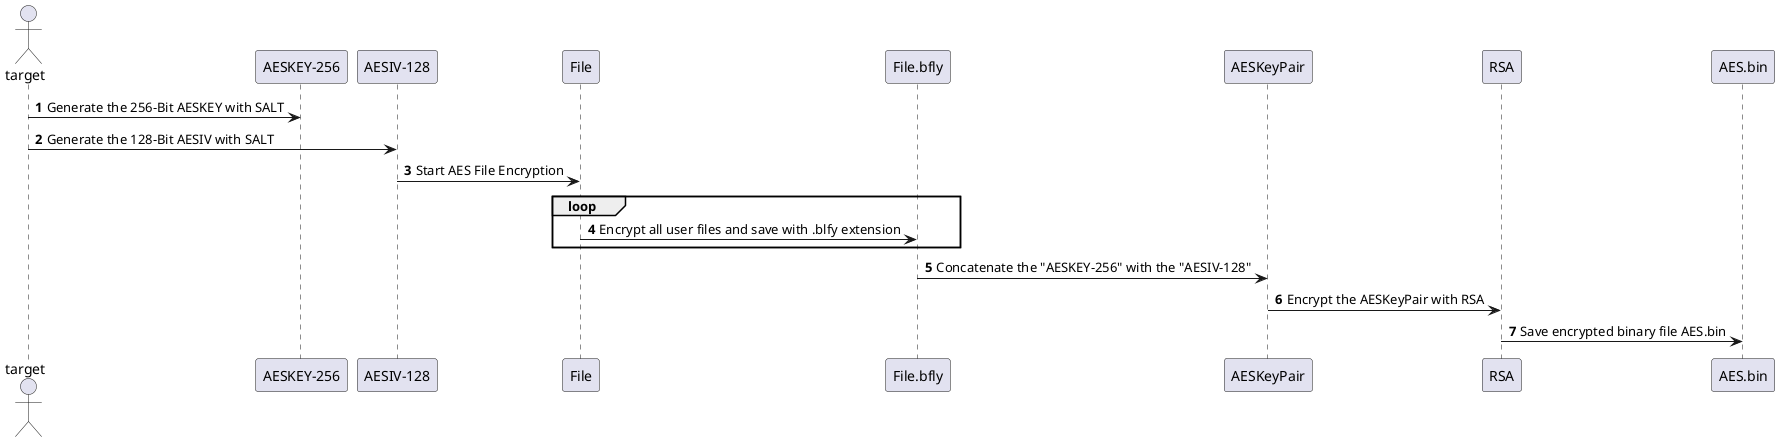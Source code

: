 @startuml
'https://plantuml.com/sequence-diagram

actor target
participant "AESKEY-256"
participant "AESIV-128"
participant File
participant File.bfly
participant AESKeyPair
participant RSA
participant AES.bin

autonumber


target -> "AESKEY-256": Generate the 256-Bit AESKEY with SALT
target -> "AESIV-128": Generate the 128-Bit AESIV with SALT

"AESIV-128" -> File: Start AES File Encryption
loop
File -> File.bfly: Encrypt all user files and save with .blfy extension
end

File.bfly -> AESKeyPair: Concatenate the "AESKEY-256" with the "AESIV-128"

AESKeyPair -> RSA: Encrypt the AESKeyPair with RSA
RSA -> AES.bin: Save encrypted binary file AES.bin
@enduml